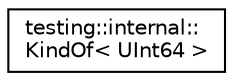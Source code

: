 digraph "类继承关系图"
{
  edge [fontname="Helvetica",fontsize="10",labelfontname="Helvetica",labelfontsize="10"];
  node [fontname="Helvetica",fontsize="10",shape=record];
  rankdir="LR";
  Node0 [label="testing::internal::\lKindOf\< UInt64 \>",height=0.2,width=0.4,color="black", fillcolor="white", style="filled",URL="$structtesting_1_1internal_1_1_kind_of_3_01_u_int64_01_4.html"];
}
